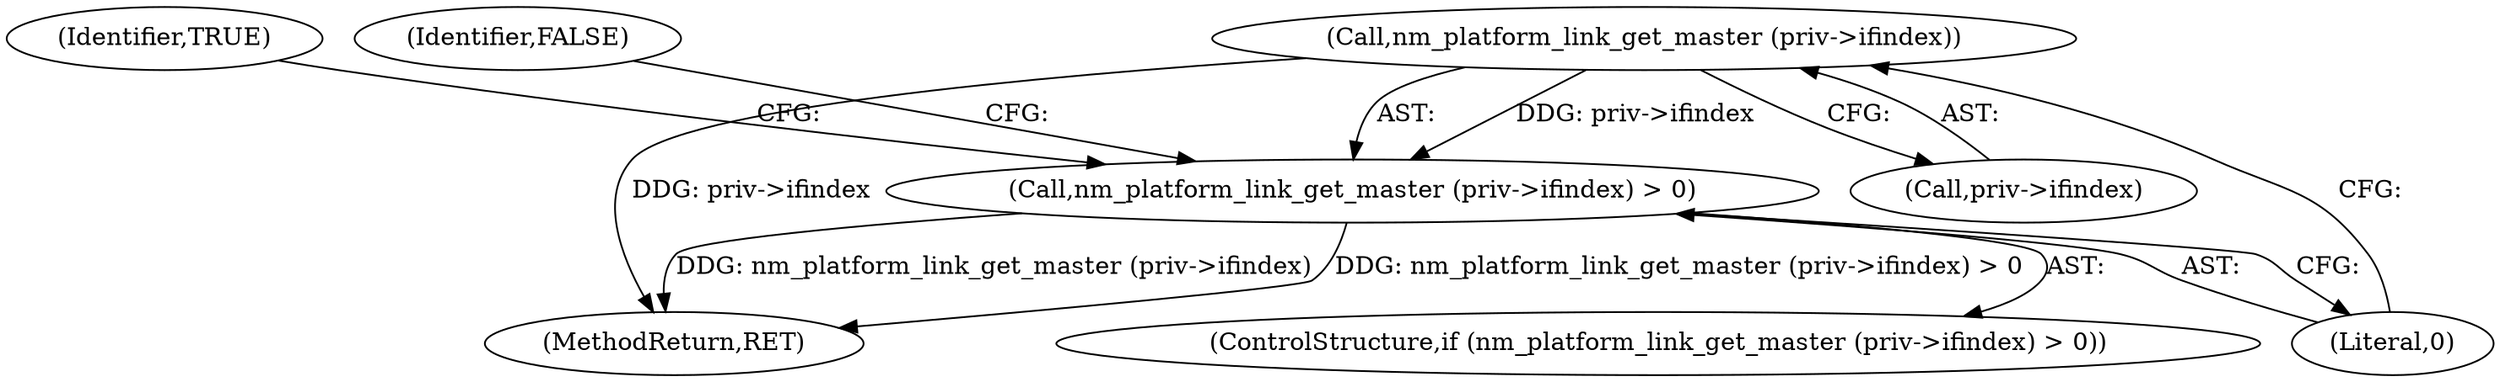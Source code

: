 digraph "0_NetworkManager_d5fc88e573fa58b93034b04d35a2454f5d28cad9@pointer" {
"1002839" [label="(Call,nm_platform_link_get_master (priv->ifindex))"];
"1002838" [label="(Call,nm_platform_link_get_master (priv->ifindex) > 0)"];
"1002837" [label="(ControlStructure,if (nm_platform_link_get_master (priv->ifindex) > 0))"];
"1002838" [label="(Call,nm_platform_link_get_master (priv->ifindex) > 0)"];
"1002843" [label="(Literal,0)"];
"1007368" [label="(MethodReturn,RET)"];
"1002839" [label="(Call,nm_platform_link_get_master (priv->ifindex))"];
"1002847" [label="(Identifier,FALSE)"];
"1002845" [label="(Identifier,TRUE)"];
"1002840" [label="(Call,priv->ifindex)"];
"1002839" -> "1002838"  [label="AST: "];
"1002839" -> "1002840"  [label="CFG: "];
"1002840" -> "1002839"  [label="AST: "];
"1002843" -> "1002839"  [label="CFG: "];
"1002839" -> "1007368"  [label="DDG: priv->ifindex"];
"1002839" -> "1002838"  [label="DDG: priv->ifindex"];
"1002838" -> "1002837"  [label="AST: "];
"1002838" -> "1002843"  [label="CFG: "];
"1002843" -> "1002838"  [label="AST: "];
"1002845" -> "1002838"  [label="CFG: "];
"1002847" -> "1002838"  [label="CFG: "];
"1002838" -> "1007368"  [label="DDG: nm_platform_link_get_master (priv->ifindex)"];
"1002838" -> "1007368"  [label="DDG: nm_platform_link_get_master (priv->ifindex) > 0"];
}
